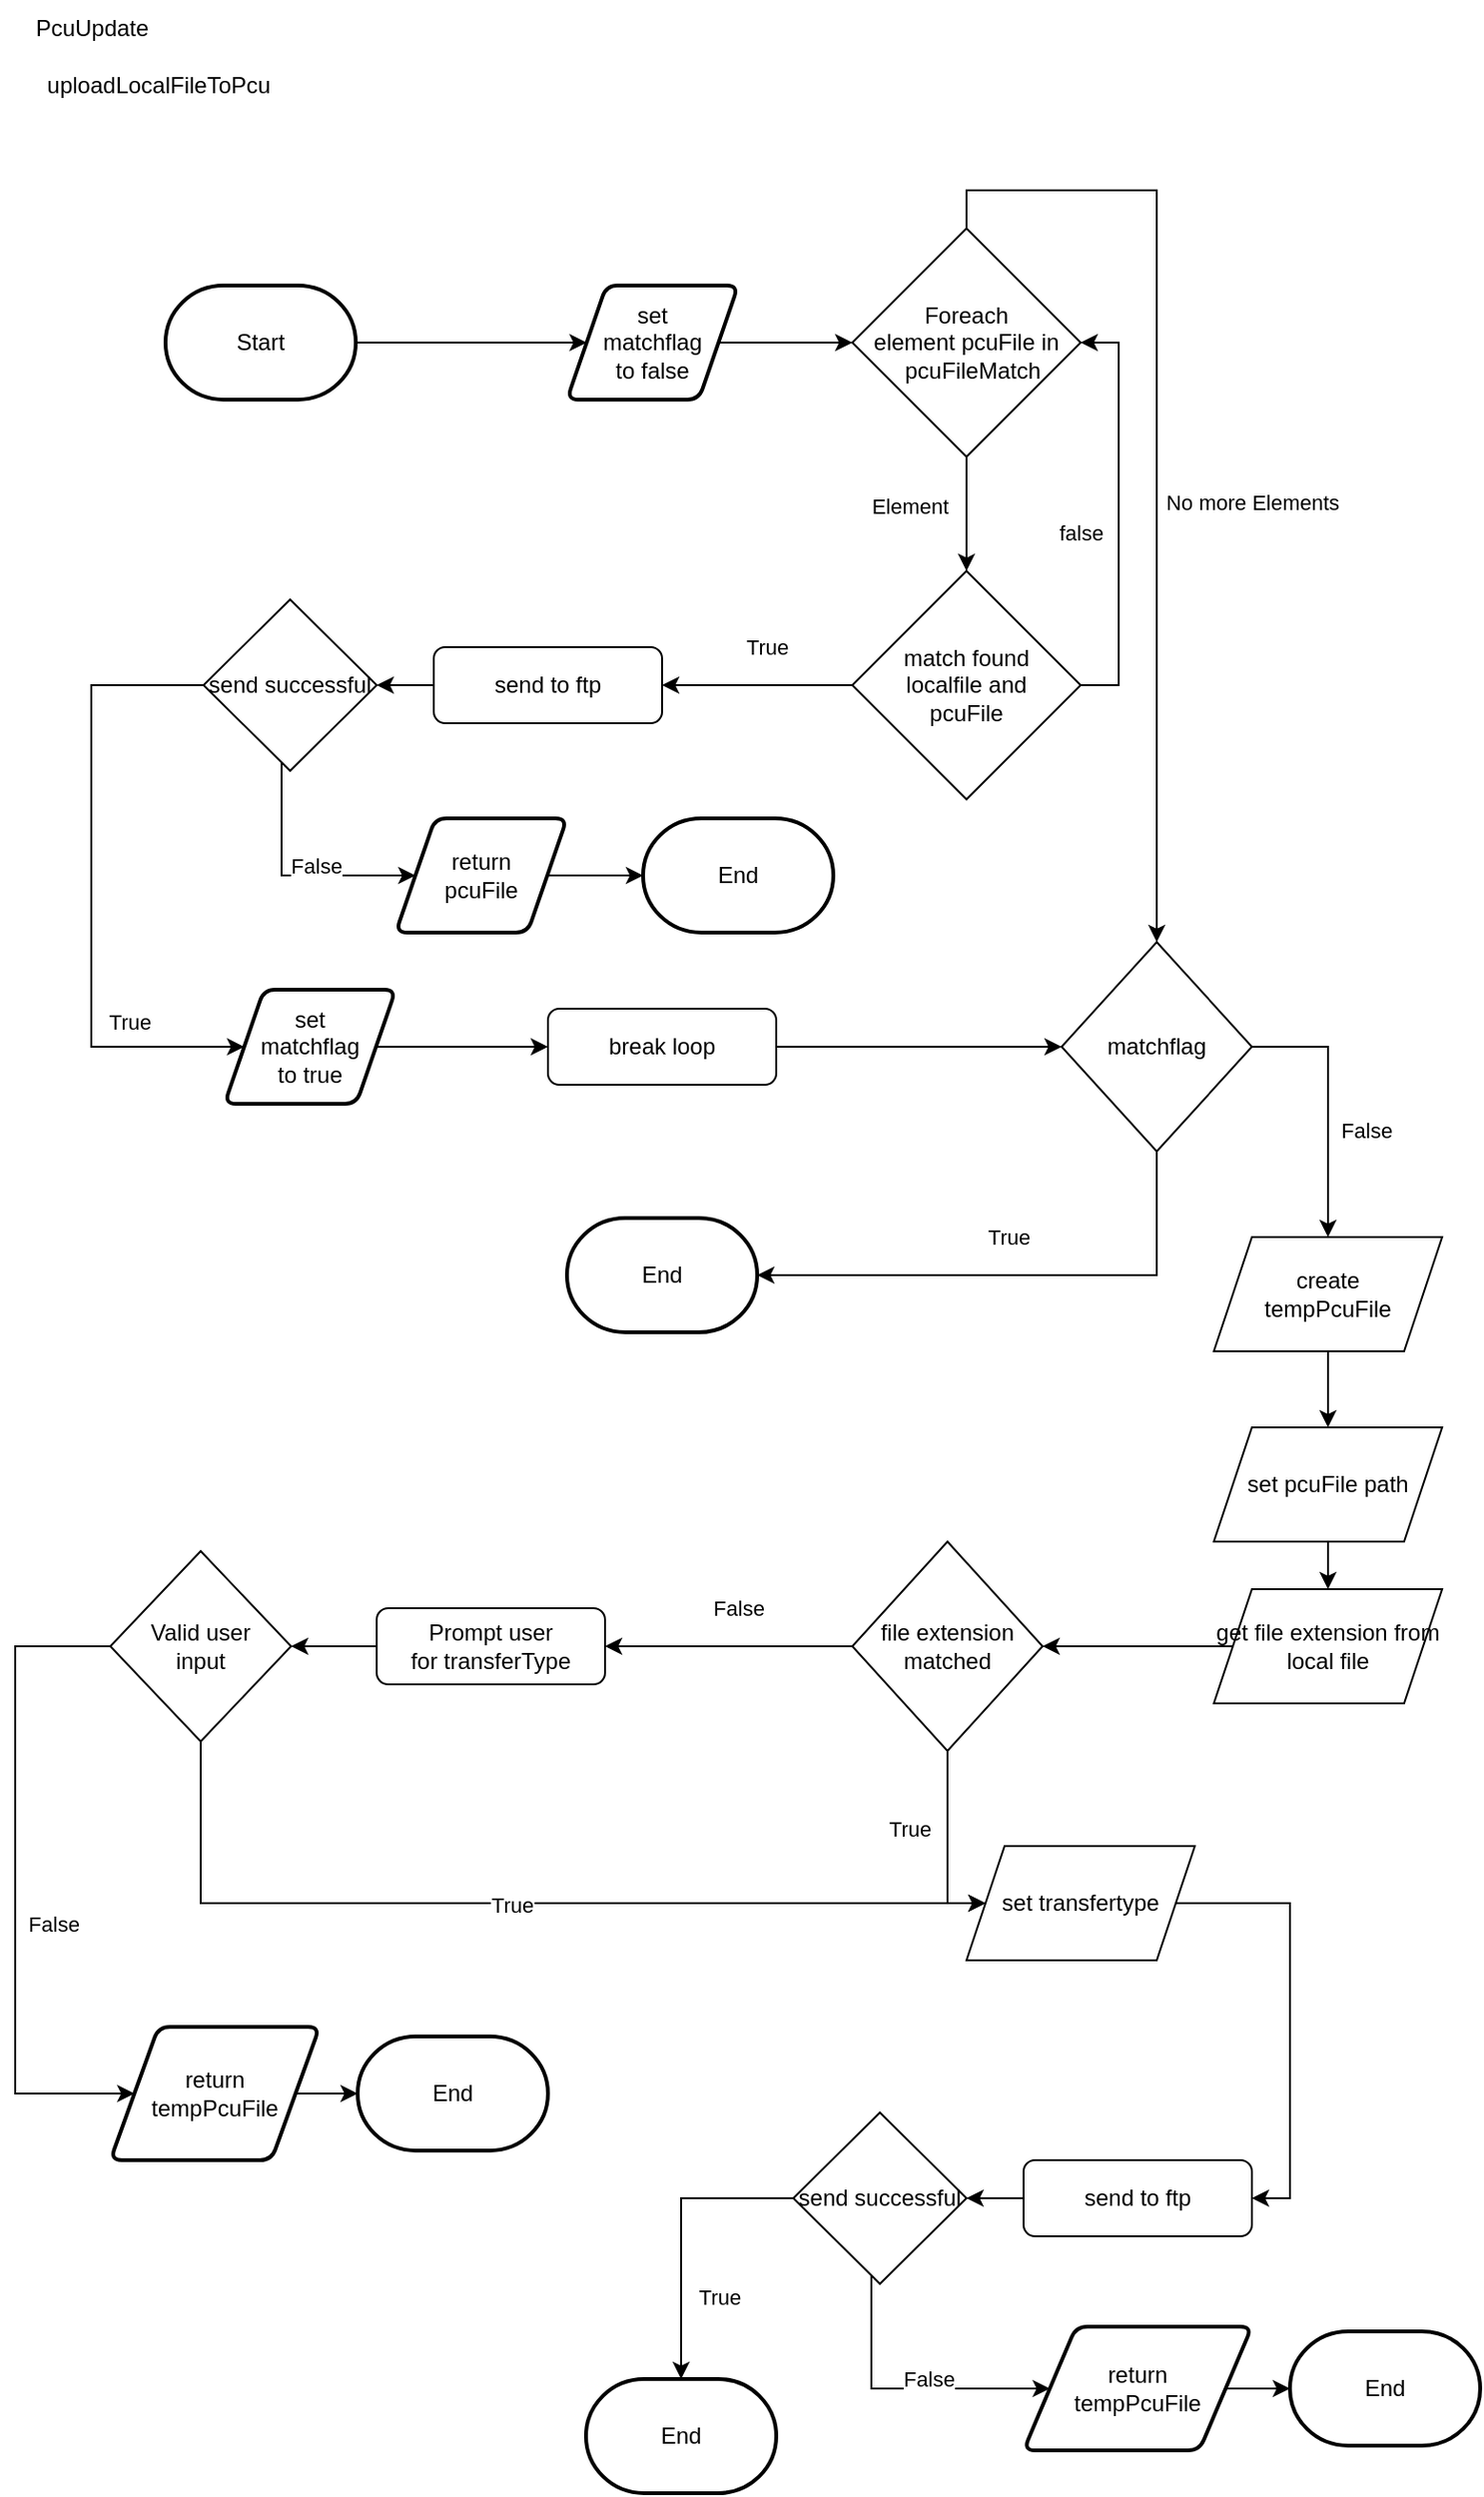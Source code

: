 <mxfile version="23.1.6" type="github">
  <diagram id="C5RBs43oDa-KdzZeNtuy" name="Page-1">
    <mxGraphModel dx="1434" dy="746" grid="1" gridSize="10" guides="1" tooltips="1" connect="1" arrows="1" fold="1" page="1" pageScale="1" pageWidth="827" pageHeight="1169" math="0" shadow="0">
      <root>
        <mxCell id="WIyWlLk6GJQsqaUBKTNV-0" />
        <mxCell id="WIyWlLk6GJQsqaUBKTNV-1" parent="WIyWlLk6GJQsqaUBKTNV-0" />
        <mxCell id="ZqB7BKODghQhICVH7zgt-12" value="" style="edgeStyle=orthogonalEdgeStyle;rounded=0;orthogonalLoop=1;jettySize=auto;html=1;" edge="1" parent="WIyWlLk6GJQsqaUBKTNV-1">
          <mxGeometry relative="1" as="geometry">
            <mxPoint x="483" y="200" as="sourcePoint" />
          </mxGeometry>
        </mxCell>
        <mxCell id="ZqB7BKODghQhICVH7zgt-17" style="edgeStyle=orthogonalEdgeStyle;rounded=0;orthogonalLoop=1;jettySize=auto;html=1;exitX=1;exitY=0.5;exitDx=0;exitDy=0;exitPerimeter=0;entryX=0;entryY=0.5;entryDx=0;entryDy=0;" edge="1" parent="WIyWlLk6GJQsqaUBKTNV-1" source="ZqB7BKODghQhICVH7zgt-19" target="ZqB7BKODghQhICVH7zgt-28">
          <mxGeometry relative="1" as="geometry">
            <mxPoint x="264" y="200" as="sourcePoint" />
            <mxPoint x="340" y="200" as="targetPoint" />
          </mxGeometry>
        </mxCell>
        <mxCell id="ZqB7BKODghQhICVH7zgt-19" value="Start" style="strokeWidth=2;html=1;shape=mxgraph.flowchart.terminator;whiteSpace=wrap;" vertex="1" parent="WIyWlLk6GJQsqaUBKTNV-1">
          <mxGeometry x="119" y="170" width="100" height="60" as="geometry" />
        </mxCell>
        <mxCell id="ZqB7BKODghQhICVH7zgt-23" style="edgeStyle=orthogonalEdgeStyle;rounded=0;orthogonalLoop=1;jettySize=auto;html=1;entryX=1;entryY=0.5;entryDx=0;entryDy=0;entryPerimeter=0;" edge="1" parent="WIyWlLk6GJQsqaUBKTNV-1">
          <mxGeometry relative="1" as="geometry">
            <mxPoint x="363" y="320" as="sourcePoint" />
          </mxGeometry>
        </mxCell>
        <mxCell id="ZqB7BKODghQhICVH7zgt-24" value="PcuUpdate" style="text;html=1;align=center;verticalAlign=middle;resizable=0;points=[];autosize=1;strokeColor=none;fillColor=none;" vertex="1" parent="WIyWlLk6GJQsqaUBKTNV-1">
          <mxGeometry x="40" y="20" width="80" height="30" as="geometry" />
        </mxCell>
        <mxCell id="ZqB7BKODghQhICVH7zgt-25" value="uploadLocalFileToPcu" style="text;html=1;align=center;verticalAlign=middle;resizable=0;points=[];autosize=1;strokeColor=none;fillColor=none;" vertex="1" parent="WIyWlLk6GJQsqaUBKTNV-1">
          <mxGeometry x="40" y="50" width="150" height="30" as="geometry" />
        </mxCell>
        <mxCell id="ZqB7BKODghQhICVH7zgt-31" style="edgeStyle=orthogonalEdgeStyle;rounded=0;orthogonalLoop=1;jettySize=auto;html=1;entryX=0.5;entryY=0;entryDx=0;entryDy=0;" edge="1" parent="WIyWlLk6GJQsqaUBKTNV-1" source="ZqB7BKODghQhICVH7zgt-26" target="ZqB7BKODghQhICVH7zgt-30">
          <mxGeometry relative="1" as="geometry" />
        </mxCell>
        <mxCell id="ZqB7BKODghQhICVH7zgt-32" value="Element" style="edgeLabel;html=1;align=center;verticalAlign=middle;resizable=0;points=[];" vertex="1" connectable="0" parent="ZqB7BKODghQhICVH7zgt-31">
          <mxGeometry x="-0.133" y="-2" relative="1" as="geometry">
            <mxPoint x="-28" as="offset" />
          </mxGeometry>
        </mxCell>
        <mxCell id="ZqB7BKODghQhICVH7zgt-33" style="edgeStyle=orthogonalEdgeStyle;rounded=0;orthogonalLoop=1;jettySize=auto;html=1;entryX=0.5;entryY=0;entryDx=0;entryDy=0;exitX=0.5;exitY=0;exitDx=0;exitDy=0;" edge="1" parent="WIyWlLk6GJQsqaUBKTNV-1" source="ZqB7BKODghQhICVH7zgt-26" target="ZqB7BKODghQhICVH7zgt-39">
          <mxGeometry relative="1" as="geometry">
            <mxPoint x="730" y="200" as="targetPoint" />
          </mxGeometry>
        </mxCell>
        <mxCell id="ZqB7BKODghQhICVH7zgt-34" value="No more Elements" style="edgeLabel;html=1;align=center;verticalAlign=middle;resizable=0;points=[];" vertex="1" connectable="0" parent="ZqB7BKODghQhICVH7zgt-33">
          <mxGeometry x="0.065" y="2" relative="1" as="geometry">
            <mxPoint x="48" y="10" as="offset" />
          </mxGeometry>
        </mxCell>
        <mxCell id="ZqB7BKODghQhICVH7zgt-26" value="Foreach &lt;br&gt;element pcuFile in&lt;br&gt;&amp;nbsp; pcuFileMatch" style="rhombus;whiteSpace=wrap;html=1;" vertex="1" parent="WIyWlLk6GJQsqaUBKTNV-1">
          <mxGeometry x="480" y="140" width="120" height="120" as="geometry" />
        </mxCell>
        <mxCell id="ZqB7BKODghQhICVH7zgt-29" style="edgeStyle=orthogonalEdgeStyle;rounded=0;orthogonalLoop=1;jettySize=auto;html=1;entryX=0;entryY=0.5;entryDx=0;entryDy=0;" edge="1" parent="WIyWlLk6GJQsqaUBKTNV-1" source="ZqB7BKODghQhICVH7zgt-28" target="ZqB7BKODghQhICVH7zgt-26">
          <mxGeometry relative="1" as="geometry" />
        </mxCell>
        <mxCell id="ZqB7BKODghQhICVH7zgt-28" value="set &lt;br&gt;matchflag&lt;br&gt;to false" style="shape=parallelogram;html=1;strokeWidth=2;perimeter=parallelogramPerimeter;whiteSpace=wrap;rounded=1;arcSize=12;size=0.23;" vertex="1" parent="WIyWlLk6GJQsqaUBKTNV-1">
          <mxGeometry x="330" y="170" width="90" height="60" as="geometry" />
        </mxCell>
        <mxCell id="ZqB7BKODghQhICVH7zgt-35" style="edgeStyle=orthogonalEdgeStyle;rounded=0;orthogonalLoop=1;jettySize=auto;html=1;entryX=1;entryY=0.5;entryDx=0;entryDy=0;" edge="1" parent="WIyWlLk6GJQsqaUBKTNV-1" source="ZqB7BKODghQhICVH7zgt-30" target="ZqB7BKODghQhICVH7zgt-40">
          <mxGeometry relative="1" as="geometry">
            <mxPoint x="410" y="380" as="targetPoint" />
          </mxGeometry>
        </mxCell>
        <mxCell id="ZqB7BKODghQhICVH7zgt-36" value="True" style="edgeLabel;html=1;align=center;verticalAlign=middle;resizable=0;points=[];" vertex="1" connectable="0" parent="ZqB7BKODghQhICVH7zgt-35">
          <mxGeometry x="-0.092" relative="1" as="geometry">
            <mxPoint y="-20" as="offset" />
          </mxGeometry>
        </mxCell>
        <mxCell id="ZqB7BKODghQhICVH7zgt-54" style="edgeStyle=orthogonalEdgeStyle;rounded=0;orthogonalLoop=1;jettySize=auto;html=1;entryX=1;entryY=0.5;entryDx=0;entryDy=0;" edge="1" parent="WIyWlLk6GJQsqaUBKTNV-1" source="ZqB7BKODghQhICVH7zgt-30" target="ZqB7BKODghQhICVH7zgt-26">
          <mxGeometry relative="1" as="geometry">
            <mxPoint x="630" y="200" as="targetPoint" />
            <Array as="points">
              <mxPoint x="620" y="380" />
              <mxPoint x="620" y="200" />
            </Array>
          </mxGeometry>
        </mxCell>
        <mxCell id="ZqB7BKODghQhICVH7zgt-55" value="false" style="edgeLabel;html=1;align=center;verticalAlign=middle;resizable=0;points=[];" vertex="1" connectable="0" parent="ZqB7BKODghQhICVH7zgt-54">
          <mxGeometry x="-0.127" y="-2" relative="1" as="geometry">
            <mxPoint x="-22" y="-4" as="offset" />
          </mxGeometry>
        </mxCell>
        <mxCell id="ZqB7BKODghQhICVH7zgt-30" value="match found &lt;br&gt;localfile and &lt;br&gt;pcuFile" style="rhombus;whiteSpace=wrap;html=1;" vertex="1" parent="WIyWlLk6GJQsqaUBKTNV-1">
          <mxGeometry x="480" y="320" width="120" height="120" as="geometry" />
        </mxCell>
        <mxCell id="ZqB7BKODghQhICVH7zgt-58" style="edgeStyle=orthogonalEdgeStyle;rounded=0;orthogonalLoop=1;jettySize=auto;html=1;entryX=1;entryY=0.5;entryDx=0;entryDy=0;entryPerimeter=0;" edge="1" parent="WIyWlLk6GJQsqaUBKTNV-1" source="ZqB7BKODghQhICVH7zgt-39" target="ZqB7BKODghQhICVH7zgt-63">
          <mxGeometry relative="1" as="geometry">
            <mxPoint x="400" y="690" as="targetPoint" />
            <Array as="points">
              <mxPoint x="640" y="690" />
            </Array>
          </mxGeometry>
        </mxCell>
        <mxCell id="ZqB7BKODghQhICVH7zgt-60" value="True" style="edgeLabel;html=1;align=center;verticalAlign=middle;resizable=0;points=[];" vertex="1" connectable="0" parent="ZqB7BKODghQhICVH7zgt-58">
          <mxGeometry x="0.045" y="-2" relative="1" as="geometry">
            <mxPoint y="-18" as="offset" />
          </mxGeometry>
        </mxCell>
        <mxCell id="ZqB7BKODghQhICVH7zgt-61" style="edgeStyle=orthogonalEdgeStyle;rounded=0;orthogonalLoop=1;jettySize=auto;html=1;entryX=0.5;entryY=0;entryDx=0;entryDy=0;" edge="1" parent="WIyWlLk6GJQsqaUBKTNV-1" source="ZqB7BKODghQhICVH7zgt-39" target="ZqB7BKODghQhICVH7zgt-80">
          <mxGeometry relative="1" as="geometry">
            <mxPoint x="730" y="650" as="targetPoint" />
            <Array as="points">
              <mxPoint x="730" y="570" />
            </Array>
          </mxGeometry>
        </mxCell>
        <mxCell id="ZqB7BKODghQhICVH7zgt-62" value="False" style="edgeLabel;html=1;align=center;verticalAlign=middle;resizable=0;points=[];" vertex="1" connectable="0" parent="ZqB7BKODghQhICVH7zgt-61">
          <mxGeometry x="0.191" y="1" relative="1" as="geometry">
            <mxPoint x="19" as="offset" />
          </mxGeometry>
        </mxCell>
        <mxCell id="ZqB7BKODghQhICVH7zgt-39" value="matchflag" style="rhombus;whiteSpace=wrap;html=1;" vertex="1" parent="WIyWlLk6GJQsqaUBKTNV-1">
          <mxGeometry x="590" y="515" width="100" height="110" as="geometry" />
        </mxCell>
        <mxCell id="ZqB7BKODghQhICVH7zgt-42" style="edgeStyle=orthogonalEdgeStyle;rounded=0;orthogonalLoop=1;jettySize=auto;html=1;entryX=1;entryY=0.5;entryDx=0;entryDy=0;" edge="1" parent="WIyWlLk6GJQsqaUBKTNV-1" source="ZqB7BKODghQhICVH7zgt-40" target="ZqB7BKODghQhICVH7zgt-41">
          <mxGeometry relative="1" as="geometry" />
        </mxCell>
        <mxCell id="ZqB7BKODghQhICVH7zgt-40" value="send to ftp" style="rounded=1;whiteSpace=wrap;html=1;fontSize=12;glass=0;strokeWidth=1;shadow=0;" vertex="1" parent="WIyWlLk6GJQsqaUBKTNV-1">
          <mxGeometry x="260" y="360" width="120" height="40" as="geometry" />
        </mxCell>
        <mxCell id="ZqB7BKODghQhICVH7zgt-43" style="edgeStyle=orthogonalEdgeStyle;rounded=0;orthogonalLoop=1;jettySize=auto;html=1;entryX=0;entryY=0.5;entryDx=0;entryDy=0;" edge="1" parent="WIyWlLk6GJQsqaUBKTNV-1" source="ZqB7BKODghQhICVH7zgt-41" target="ZqB7BKODghQhICVH7zgt-49">
          <mxGeometry relative="1" as="geometry">
            <mxPoint x="185" y="500" as="targetPoint" />
            <Array as="points">
              <mxPoint x="180" y="480" />
            </Array>
          </mxGeometry>
        </mxCell>
        <mxCell id="ZqB7BKODghQhICVH7zgt-44" value="False" style="edgeLabel;html=1;align=center;verticalAlign=middle;resizable=0;points=[];" vertex="1" connectable="0" parent="ZqB7BKODghQhICVH7zgt-43">
          <mxGeometry x="0.004" y="3" relative="1" as="geometry">
            <mxPoint x="12" y="-2" as="offset" />
          </mxGeometry>
        </mxCell>
        <mxCell id="ZqB7BKODghQhICVH7zgt-45" style="edgeStyle=orthogonalEdgeStyle;rounded=0;orthogonalLoop=1;jettySize=auto;html=1;entryX=0;entryY=0.5;entryDx=0;entryDy=0;" edge="1" parent="WIyWlLk6GJQsqaUBKTNV-1" source="ZqB7BKODghQhICVH7zgt-41" target="ZqB7BKODghQhICVH7zgt-52">
          <mxGeometry relative="1" as="geometry">
            <mxPoint x="70" y="570" as="targetPoint" />
            <Array as="points">
              <mxPoint x="80" y="380" />
              <mxPoint x="80" y="570" />
            </Array>
          </mxGeometry>
        </mxCell>
        <mxCell id="ZqB7BKODghQhICVH7zgt-46" value="True" style="edgeLabel;html=1;align=center;verticalAlign=middle;resizable=0;points=[];" vertex="1" connectable="0" parent="ZqB7BKODghQhICVH7zgt-45">
          <mxGeometry x="0.417" y="-1" relative="1" as="geometry">
            <mxPoint x="21" y="2" as="offset" />
          </mxGeometry>
        </mxCell>
        <mxCell id="ZqB7BKODghQhICVH7zgt-41" value="send successful" style="rhombus;whiteSpace=wrap;html=1;" vertex="1" parent="WIyWlLk6GJQsqaUBKTNV-1">
          <mxGeometry x="139" y="335" width="91" height="90" as="geometry" />
        </mxCell>
        <mxCell id="ZqB7BKODghQhICVH7zgt-49" value="return&lt;br&gt;pcuFile" style="shape=parallelogram;html=1;strokeWidth=2;perimeter=parallelogramPerimeter;whiteSpace=wrap;rounded=1;arcSize=12;size=0.23;" vertex="1" parent="WIyWlLk6GJQsqaUBKTNV-1">
          <mxGeometry x="240" y="450" width="90" height="60" as="geometry" />
        </mxCell>
        <mxCell id="ZqB7BKODghQhICVH7zgt-50" value="End" style="strokeWidth=2;html=1;shape=mxgraph.flowchart.terminator;whiteSpace=wrap;" vertex="1" parent="WIyWlLk6GJQsqaUBKTNV-1">
          <mxGeometry x="370" y="450" width="100" height="60" as="geometry" />
        </mxCell>
        <mxCell id="ZqB7BKODghQhICVH7zgt-51" style="edgeStyle=orthogonalEdgeStyle;rounded=0;orthogonalLoop=1;jettySize=auto;html=1;entryX=0;entryY=0.5;entryDx=0;entryDy=0;entryPerimeter=0;" edge="1" parent="WIyWlLk6GJQsqaUBKTNV-1" source="ZqB7BKODghQhICVH7zgt-49" target="ZqB7BKODghQhICVH7zgt-50">
          <mxGeometry relative="1" as="geometry" />
        </mxCell>
        <mxCell id="ZqB7BKODghQhICVH7zgt-53" style="edgeStyle=orthogonalEdgeStyle;rounded=0;orthogonalLoop=1;jettySize=auto;html=1;entryX=0;entryY=0.5;entryDx=0;entryDy=0;" edge="1" parent="WIyWlLk6GJQsqaUBKTNV-1" source="ZqB7BKODghQhICVH7zgt-52" target="ZqB7BKODghQhICVH7zgt-56">
          <mxGeometry relative="1" as="geometry" />
        </mxCell>
        <mxCell id="ZqB7BKODghQhICVH7zgt-52" value="set &lt;br&gt;matchflag&lt;br&gt;to true" style="shape=parallelogram;html=1;strokeWidth=2;perimeter=parallelogramPerimeter;whiteSpace=wrap;rounded=1;arcSize=12;size=0.23;" vertex="1" parent="WIyWlLk6GJQsqaUBKTNV-1">
          <mxGeometry x="150" y="540" width="90" height="60" as="geometry" />
        </mxCell>
        <mxCell id="ZqB7BKODghQhICVH7zgt-57" style="edgeStyle=orthogonalEdgeStyle;rounded=0;orthogonalLoop=1;jettySize=auto;html=1;" edge="1" parent="WIyWlLk6GJQsqaUBKTNV-1" source="ZqB7BKODghQhICVH7zgt-56" target="ZqB7BKODghQhICVH7zgt-39">
          <mxGeometry relative="1" as="geometry" />
        </mxCell>
        <mxCell id="ZqB7BKODghQhICVH7zgt-56" value="break loop" style="rounded=1;whiteSpace=wrap;html=1;fontSize=12;glass=0;strokeWidth=1;shadow=0;" vertex="1" parent="WIyWlLk6GJQsqaUBKTNV-1">
          <mxGeometry x="320" y="550" width="120" height="40" as="geometry" />
        </mxCell>
        <mxCell id="ZqB7BKODghQhICVH7zgt-63" value="End" style="strokeWidth=2;html=1;shape=mxgraph.flowchart.terminator;whiteSpace=wrap;" vertex="1" parent="WIyWlLk6GJQsqaUBKTNV-1">
          <mxGeometry x="330" y="660" width="100" height="60" as="geometry" />
        </mxCell>
        <mxCell id="ZqB7BKODghQhICVH7zgt-65" style="edgeStyle=orthogonalEdgeStyle;rounded=0;orthogonalLoop=1;jettySize=auto;html=1;entryX=1;entryY=0.5;entryDx=0;entryDy=0;exitX=0;exitY=0.5;exitDx=0;exitDy=0;" edge="1" parent="WIyWlLk6GJQsqaUBKTNV-1" source="ZqB7BKODghQhICVH7zgt-84" target="ZqB7BKODghQhICVH7zgt-66">
          <mxGeometry relative="1" as="geometry">
            <mxPoint x="550" y="885" as="targetPoint" />
            <mxPoint x="670" y="885" as="sourcePoint" />
          </mxGeometry>
        </mxCell>
        <mxCell id="ZqB7BKODghQhICVH7zgt-67" style="edgeStyle=orthogonalEdgeStyle;rounded=0;orthogonalLoop=1;jettySize=auto;html=1;entryX=1;entryY=0.5;entryDx=0;entryDy=0;" edge="1" parent="WIyWlLk6GJQsqaUBKTNV-1" source="ZqB7BKODghQhICVH7zgt-66" target="ZqB7BKODghQhICVH7zgt-71">
          <mxGeometry relative="1" as="geometry">
            <mxPoint x="350" y="885" as="targetPoint" />
          </mxGeometry>
        </mxCell>
        <mxCell id="ZqB7BKODghQhICVH7zgt-68" value="False" style="edgeLabel;html=1;align=center;verticalAlign=middle;resizable=0;points=[];" vertex="1" connectable="0" parent="ZqB7BKODghQhICVH7zgt-67">
          <mxGeometry x="-0.096" y="-4" relative="1" as="geometry">
            <mxPoint x="-1" y="-16" as="offset" />
          </mxGeometry>
        </mxCell>
        <mxCell id="ZqB7BKODghQhICVH7zgt-69" style="edgeStyle=orthogonalEdgeStyle;rounded=0;orthogonalLoop=1;jettySize=auto;html=1;entryX=0;entryY=0.5;entryDx=0;entryDy=0;" edge="1" parent="WIyWlLk6GJQsqaUBKTNV-1" source="ZqB7BKODghQhICVH7zgt-66" target="ZqB7BKODghQhICVH7zgt-88">
          <mxGeometry relative="1" as="geometry">
            <mxPoint x="530" y="1020" as="targetPoint" />
            <Array as="points">
              <mxPoint x="530" y="1020" />
            </Array>
          </mxGeometry>
        </mxCell>
        <mxCell id="ZqB7BKODghQhICVH7zgt-70" value="True" style="edgeLabel;html=1;align=center;verticalAlign=middle;resizable=0;points=[];" vertex="1" connectable="0" parent="ZqB7BKODghQhICVH7zgt-69">
          <mxGeometry x="-0.053" y="-1" relative="1" as="geometry">
            <mxPoint x="-19" y="-7" as="offset" />
          </mxGeometry>
        </mxCell>
        <mxCell id="ZqB7BKODghQhICVH7zgt-66" value="file extension&lt;br&gt;matched" style="rhombus;whiteSpace=wrap;html=1;" vertex="1" parent="WIyWlLk6GJQsqaUBKTNV-1">
          <mxGeometry x="480" y="830" width="100" height="110" as="geometry" />
        </mxCell>
        <mxCell id="ZqB7BKODghQhICVH7zgt-73" style="edgeStyle=orthogonalEdgeStyle;rounded=0;orthogonalLoop=1;jettySize=auto;html=1;entryX=1;entryY=0.5;entryDx=0;entryDy=0;" edge="1" parent="WIyWlLk6GJQsqaUBKTNV-1" source="ZqB7BKODghQhICVH7zgt-71" target="ZqB7BKODghQhICVH7zgt-72">
          <mxGeometry relative="1" as="geometry" />
        </mxCell>
        <mxCell id="ZqB7BKODghQhICVH7zgt-71" value="Prompt user&lt;br&gt;for transferType" style="rounded=1;whiteSpace=wrap;html=1;fontSize=12;glass=0;strokeWidth=1;shadow=0;" vertex="1" parent="WIyWlLk6GJQsqaUBKTNV-1">
          <mxGeometry x="230" y="865" width="120" height="40" as="geometry" />
        </mxCell>
        <mxCell id="ZqB7BKODghQhICVH7zgt-74" style="edgeStyle=orthogonalEdgeStyle;rounded=0;orthogonalLoop=1;jettySize=auto;html=1;entryX=0;entryY=0.5;entryDx=0;entryDy=0;" edge="1" parent="WIyWlLk6GJQsqaUBKTNV-1" source="ZqB7BKODghQhICVH7zgt-72" target="ZqB7BKODghQhICVH7zgt-89">
          <mxGeometry relative="1" as="geometry">
            <mxPoint x="50" y="1110" as="targetPoint" />
            <Array as="points">
              <mxPoint x="40" y="885" />
              <mxPoint x="40" y="1120" />
            </Array>
          </mxGeometry>
        </mxCell>
        <mxCell id="ZqB7BKODghQhICVH7zgt-76" value="False" style="edgeLabel;html=1;align=center;verticalAlign=middle;resizable=0;points=[];" vertex="1" connectable="0" parent="ZqB7BKODghQhICVH7zgt-74">
          <mxGeometry x="0.128" y="2" relative="1" as="geometry">
            <mxPoint x="18" as="offset" />
          </mxGeometry>
        </mxCell>
        <mxCell id="ZqB7BKODghQhICVH7zgt-75" style="edgeStyle=orthogonalEdgeStyle;rounded=0;orthogonalLoop=1;jettySize=auto;html=1;entryX=0;entryY=0.5;entryDx=0;entryDy=0;" edge="1" parent="WIyWlLk6GJQsqaUBKTNV-1" source="ZqB7BKODghQhICVH7zgt-72" target="ZqB7BKODghQhICVH7zgt-88">
          <mxGeometry relative="1" as="geometry">
            <mxPoint x="137.5" y="1045" as="targetPoint" />
            <Array as="points">
              <mxPoint x="138" y="1020" />
            </Array>
          </mxGeometry>
        </mxCell>
        <mxCell id="ZqB7BKODghQhICVH7zgt-79" value="True" style="edgeLabel;html=1;align=center;verticalAlign=middle;resizable=0;points=[];" vertex="1" connectable="0" parent="ZqB7BKODghQhICVH7zgt-75">
          <mxGeometry x="-0.059" y="-1" relative="1" as="geometry">
            <mxPoint x="14" as="offset" />
          </mxGeometry>
        </mxCell>
        <mxCell id="ZqB7BKODghQhICVH7zgt-72" value="Valid user &lt;br&gt;input" style="rhombus;whiteSpace=wrap;html=1;" vertex="1" parent="WIyWlLk6GJQsqaUBKTNV-1">
          <mxGeometry x="90" y="835" width="95" height="100" as="geometry" />
        </mxCell>
        <mxCell id="ZqB7BKODghQhICVH7zgt-82" style="edgeStyle=orthogonalEdgeStyle;rounded=0;orthogonalLoop=1;jettySize=auto;html=1;entryX=0.5;entryY=0;entryDx=0;entryDy=0;" edge="1" parent="WIyWlLk6GJQsqaUBKTNV-1" source="ZqB7BKODghQhICVH7zgt-80" target="ZqB7BKODghQhICVH7zgt-81">
          <mxGeometry relative="1" as="geometry" />
        </mxCell>
        <mxCell id="ZqB7BKODghQhICVH7zgt-80" value="create &lt;br&gt;tempPcuFile" style="shape=parallelogram;perimeter=parallelogramPerimeter;whiteSpace=wrap;html=1;fixedSize=1;" vertex="1" parent="WIyWlLk6GJQsqaUBKTNV-1">
          <mxGeometry x="670" y="670" width="120" height="60" as="geometry" />
        </mxCell>
        <mxCell id="ZqB7BKODghQhICVH7zgt-83" style="edgeStyle=orthogonalEdgeStyle;rounded=0;orthogonalLoop=1;jettySize=auto;html=1;entryX=0.5;entryY=0;entryDx=0;entryDy=0;" edge="1" parent="WIyWlLk6GJQsqaUBKTNV-1" source="ZqB7BKODghQhICVH7zgt-81" target="ZqB7BKODghQhICVH7zgt-84">
          <mxGeometry relative="1" as="geometry">
            <mxPoint x="730" y="865" as="targetPoint" />
          </mxGeometry>
        </mxCell>
        <mxCell id="ZqB7BKODghQhICVH7zgt-81" value="set pcuFile path" style="shape=parallelogram;perimeter=parallelogramPerimeter;whiteSpace=wrap;html=1;fixedSize=1;" vertex="1" parent="WIyWlLk6GJQsqaUBKTNV-1">
          <mxGeometry x="670" y="770" width="120" height="60" as="geometry" />
        </mxCell>
        <mxCell id="ZqB7BKODghQhICVH7zgt-84" value="get file extension from local file" style="shape=parallelogram;perimeter=parallelogramPerimeter;whiteSpace=wrap;html=1;fixedSize=1;" vertex="1" parent="WIyWlLk6GJQsqaUBKTNV-1">
          <mxGeometry x="670" y="855" width="120" height="60" as="geometry" />
        </mxCell>
        <mxCell id="ZqB7BKODghQhICVH7zgt-101" style="edgeStyle=orthogonalEdgeStyle;rounded=0;orthogonalLoop=1;jettySize=auto;html=1;entryX=1;entryY=0.5;entryDx=0;entryDy=0;" edge="1" parent="WIyWlLk6GJQsqaUBKTNV-1" source="ZqB7BKODghQhICVH7zgt-88" target="ZqB7BKODghQhICVH7zgt-93">
          <mxGeometry relative="1" as="geometry">
            <Array as="points">
              <mxPoint x="710" y="1020" />
              <mxPoint x="710" y="1175" />
            </Array>
          </mxGeometry>
        </mxCell>
        <mxCell id="ZqB7BKODghQhICVH7zgt-88" value="set transfertype" style="shape=parallelogram;perimeter=parallelogramPerimeter;whiteSpace=wrap;html=1;fixedSize=1;" vertex="1" parent="WIyWlLk6GJQsqaUBKTNV-1">
          <mxGeometry x="540" y="990" width="120" height="60" as="geometry" />
        </mxCell>
        <mxCell id="ZqB7BKODghQhICVH7zgt-89" value="return&lt;br&gt;tempPcuFile" style="shape=parallelogram;html=1;strokeWidth=2;perimeter=parallelogramPerimeter;whiteSpace=wrap;rounded=1;arcSize=12;size=0.23;" vertex="1" parent="WIyWlLk6GJQsqaUBKTNV-1">
          <mxGeometry x="90" y="1085" width="110" height="70" as="geometry" />
        </mxCell>
        <mxCell id="ZqB7BKODghQhICVH7zgt-90" value="End" style="strokeWidth=2;html=1;shape=mxgraph.flowchart.terminator;whiteSpace=wrap;" vertex="1" parent="WIyWlLk6GJQsqaUBKTNV-1">
          <mxGeometry x="220" y="1090" width="100" height="60" as="geometry" />
        </mxCell>
        <mxCell id="ZqB7BKODghQhICVH7zgt-91" style="edgeStyle=orthogonalEdgeStyle;rounded=0;orthogonalLoop=1;jettySize=auto;html=1;exitX=1;exitY=0.5;exitDx=0;exitDy=0;entryX=0;entryY=0.5;entryDx=0;entryDy=0;entryPerimeter=0;" edge="1" parent="WIyWlLk6GJQsqaUBKTNV-1" source="ZqB7BKODghQhICVH7zgt-89" target="ZqB7BKODghQhICVH7zgt-90">
          <mxGeometry relative="1" as="geometry" />
        </mxCell>
        <mxCell id="ZqB7BKODghQhICVH7zgt-102" style="edgeStyle=orthogonalEdgeStyle;rounded=0;orthogonalLoop=1;jettySize=auto;html=1;entryX=1;entryY=0.5;entryDx=0;entryDy=0;" edge="1" parent="WIyWlLk6GJQsqaUBKTNV-1" source="ZqB7BKODghQhICVH7zgt-93" target="ZqB7BKODghQhICVH7zgt-98">
          <mxGeometry relative="1" as="geometry" />
        </mxCell>
        <mxCell id="ZqB7BKODghQhICVH7zgt-93" value="send to ftp" style="rounded=1;whiteSpace=wrap;html=1;fontSize=12;glass=0;strokeWidth=1;shadow=0;" vertex="1" parent="WIyWlLk6GJQsqaUBKTNV-1">
          <mxGeometry x="570" y="1155" width="120" height="40" as="geometry" />
        </mxCell>
        <mxCell id="ZqB7BKODghQhICVH7zgt-94" style="edgeStyle=orthogonalEdgeStyle;rounded=0;orthogonalLoop=1;jettySize=auto;html=1;entryX=0;entryY=0.5;entryDx=0;entryDy=0;" edge="1" parent="WIyWlLk6GJQsqaUBKTNV-1" source="ZqB7BKODghQhICVH7zgt-98" target="ZqB7BKODghQhICVH7zgt-99">
          <mxGeometry relative="1" as="geometry">
            <mxPoint x="495" y="1295" as="targetPoint" />
            <Array as="points">
              <mxPoint x="490" y="1275" />
            </Array>
          </mxGeometry>
        </mxCell>
        <mxCell id="ZqB7BKODghQhICVH7zgt-95" value="False" style="edgeLabel;html=1;align=center;verticalAlign=middle;resizable=0;points=[];" vertex="1" connectable="0" parent="ZqB7BKODghQhICVH7zgt-94">
          <mxGeometry x="0.004" y="3" relative="1" as="geometry">
            <mxPoint x="12" y="-2" as="offset" />
          </mxGeometry>
        </mxCell>
        <mxCell id="ZqB7BKODghQhICVH7zgt-96" style="edgeStyle=orthogonalEdgeStyle;rounded=0;orthogonalLoop=1;jettySize=auto;html=1;entryX=0.5;entryY=0;entryDx=0;entryDy=0;entryPerimeter=0;" edge="1" parent="WIyWlLk6GJQsqaUBKTNV-1" source="ZqB7BKODghQhICVH7zgt-98" target="ZqB7BKODghQhICVH7zgt-104">
          <mxGeometry relative="1" as="geometry">
            <mxPoint x="470" y="1365" as="targetPoint" />
            <Array as="points">
              <mxPoint x="390" y="1175" />
            </Array>
          </mxGeometry>
        </mxCell>
        <mxCell id="ZqB7BKODghQhICVH7zgt-97" value="True" style="edgeLabel;html=1;align=center;verticalAlign=middle;resizable=0;points=[];" vertex="1" connectable="0" parent="ZqB7BKODghQhICVH7zgt-96">
          <mxGeometry x="0.417" y="-1" relative="1" as="geometry">
            <mxPoint x="21" y="2" as="offset" />
          </mxGeometry>
        </mxCell>
        <mxCell id="ZqB7BKODghQhICVH7zgt-98" value="send successful" style="rhombus;whiteSpace=wrap;html=1;" vertex="1" parent="WIyWlLk6GJQsqaUBKTNV-1">
          <mxGeometry x="449" y="1130" width="91" height="90" as="geometry" />
        </mxCell>
        <mxCell id="ZqB7BKODghQhICVH7zgt-99" value="return&lt;br&gt;tempPcuFile" style="shape=parallelogram;html=1;strokeWidth=2;perimeter=parallelogramPerimeter;whiteSpace=wrap;rounded=1;arcSize=12;size=0.23;" vertex="1" parent="WIyWlLk6GJQsqaUBKTNV-1">
          <mxGeometry x="570" y="1242.5" width="120" height="65" as="geometry" />
        </mxCell>
        <mxCell id="ZqB7BKODghQhICVH7zgt-100" value="End" style="strokeWidth=2;html=1;shape=mxgraph.flowchart.terminator;whiteSpace=wrap;" vertex="1" parent="WIyWlLk6GJQsqaUBKTNV-1">
          <mxGeometry x="710" y="1245" width="100" height="60" as="geometry" />
        </mxCell>
        <mxCell id="ZqB7BKODghQhICVH7zgt-103" style="edgeStyle=orthogonalEdgeStyle;rounded=0;orthogonalLoop=1;jettySize=auto;html=1;exitX=1;exitY=0.5;exitDx=0;exitDy=0;entryX=0;entryY=0.5;entryDx=0;entryDy=0;entryPerimeter=0;" edge="1" parent="WIyWlLk6GJQsqaUBKTNV-1" source="ZqB7BKODghQhICVH7zgt-99" target="ZqB7BKODghQhICVH7zgt-100">
          <mxGeometry relative="1" as="geometry" />
        </mxCell>
        <mxCell id="ZqB7BKODghQhICVH7zgt-104" value="End" style="strokeWidth=2;html=1;shape=mxgraph.flowchart.terminator;whiteSpace=wrap;" vertex="1" parent="WIyWlLk6GJQsqaUBKTNV-1">
          <mxGeometry x="340" y="1270" width="100" height="60" as="geometry" />
        </mxCell>
      </root>
    </mxGraphModel>
  </diagram>
</mxfile>
